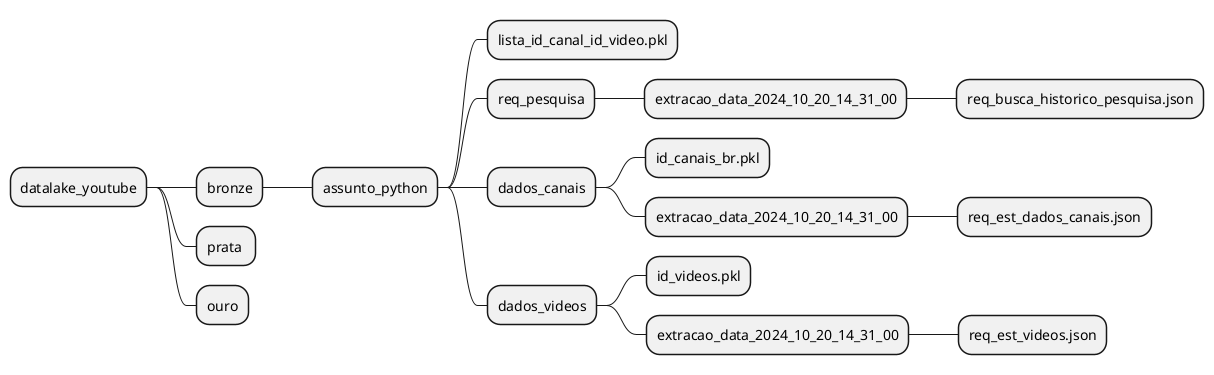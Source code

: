 @@startmindmap

* datalake_youtube
** bronze
*** assunto_python
**** lista_id_canal_id_video.pkl
**** req_pesquisa
***** extracao_data_2024_10_20_14_31_00
****** req_busca_historico_pesquisa.json
**** dados_canais
***** id_canais_br.pkl
***** extracao_data_2024_10_20_14_31_00
****** req_est_dados_canais.json
**** dados_videos
***** id_videos.pkl
***** extracao_data_2024_10_20_14_31_00
****** req_est_videos.json

** prata 
** ouro



@@endmindmap